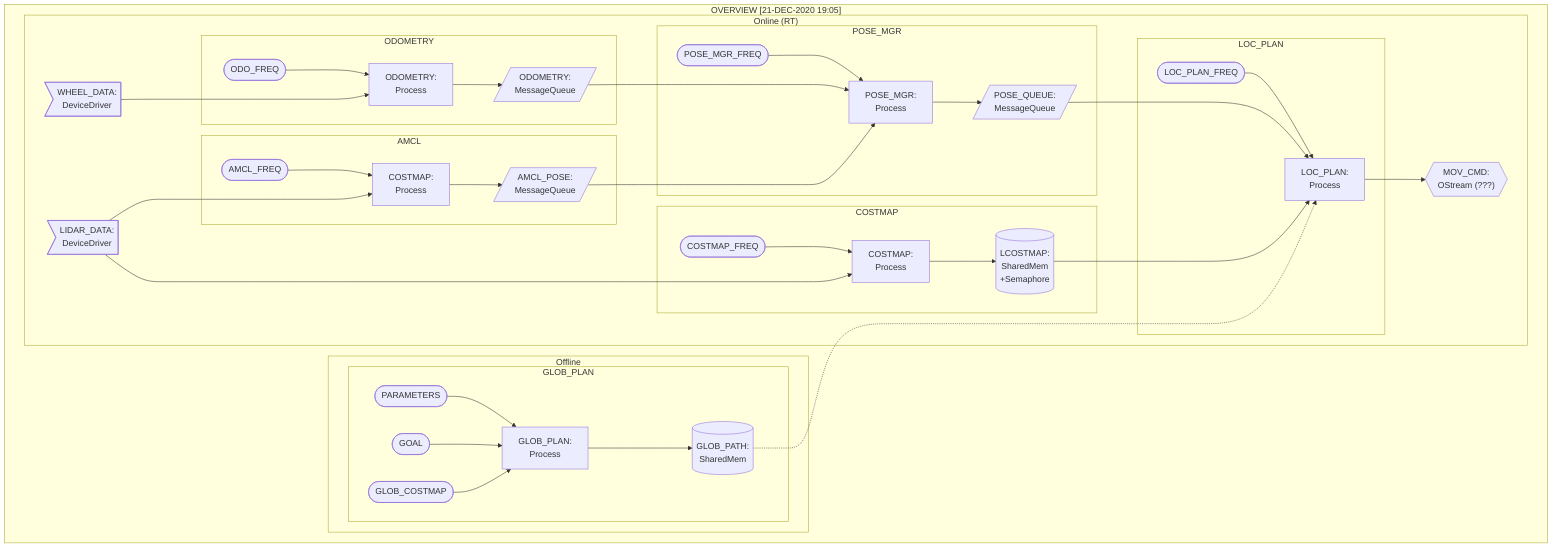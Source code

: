 graph TD
	subgraph OVERVIEW ["OVERVIEW [21-DEC-2020  19:05]"]
		subgraph ONLINE ["Online (RT)"]
			%% DATA
			wheel_data>"WHEEL_DATA:<br>DeviceDriver"]
			lidar_data>"LIDAR_DATA:<br>DeviceDriver"]
			cmd_stream{{"MOV_CMD:<br>OStream (???)"}}

			subgraph ODOMETRY
			odo_freq([ODO_FREQ])
				odo_msgq[/"ODOMETRY:<br>MessageQueue"/]

				odo_proc["ODOMETRY:<br>Process"]

				odo_freq --> odo_proc
				odo_proc --> odo_msgq
			end
			wheel_data ----> odo_proc

			subgraph AMCL
				amcl_freq([AMCL_FREQ])
				amcl_msgq[/"AMCL_POSE:<br>MessageQueue"/]

				amcl_proc["COSTMAP:<br>Process"]

				amcl_freq --> amcl_proc
				amcl_proc --> amcl_msgq
			end
			lidar_data ----> amcl_proc

			subgraph POSE_MGR
				pm_freq([POSE_MGR_FREQ])
				pm_msgq[/POSE_QUEUE:<br>MessageQueue/]

				pm_proc["POSE_MGR:<br>Process"]

				pm_freq --> pm_proc
				odo_msgq ---> pm_proc
				amcl_msgq ---> pm_proc
				pm_proc --> pm_msgq
			end

			subgraph COSTMAP
				lcm_freq([COSTMAP_FREQ])
				lcm_shm[("LCOSTMAP:<br>SharedMem<br>+Semaphore")]

				lcm_proc["COSTMAP:<br>Process"]

				lcm_freq --> lcm_proc
				lcm_proc --> lcm_shm
			end
			lidar_data ----> lcm_proc

			subgraph LOC_PLAN
				lpl_freq([LOC_PLAN_FREQ])

				lpl_proc[LOC_PLAN:<br>Process]

				lpl_freq --> lpl_proc
				pm_msgq ---> lpl_proc
				lcm_shm ---> lpl_proc
			end

			lpl_proc --> cmd_stream

		end

		subgraph OFFLINE ["Offline"]
			subgraph GLOB_PLAN
				gpl_path[(GLOB_PATH:<br>SharedMem)]

				gpl_parms([PARAMETERS])
				gpl_goal([GOAL])
				gpl_costmap(["GLOB_COSTMAP"])

				gpl_proc["GLOB_PLAN:<br>Process"]

				gpl_parms --> gpl_proc
				gpl_goal --> gpl_proc
				gpl_costmap --> gpl_proc
				gpl_proc --> gpl_path

				gpl_path -....-> lpl_proc

			end
		end
	end